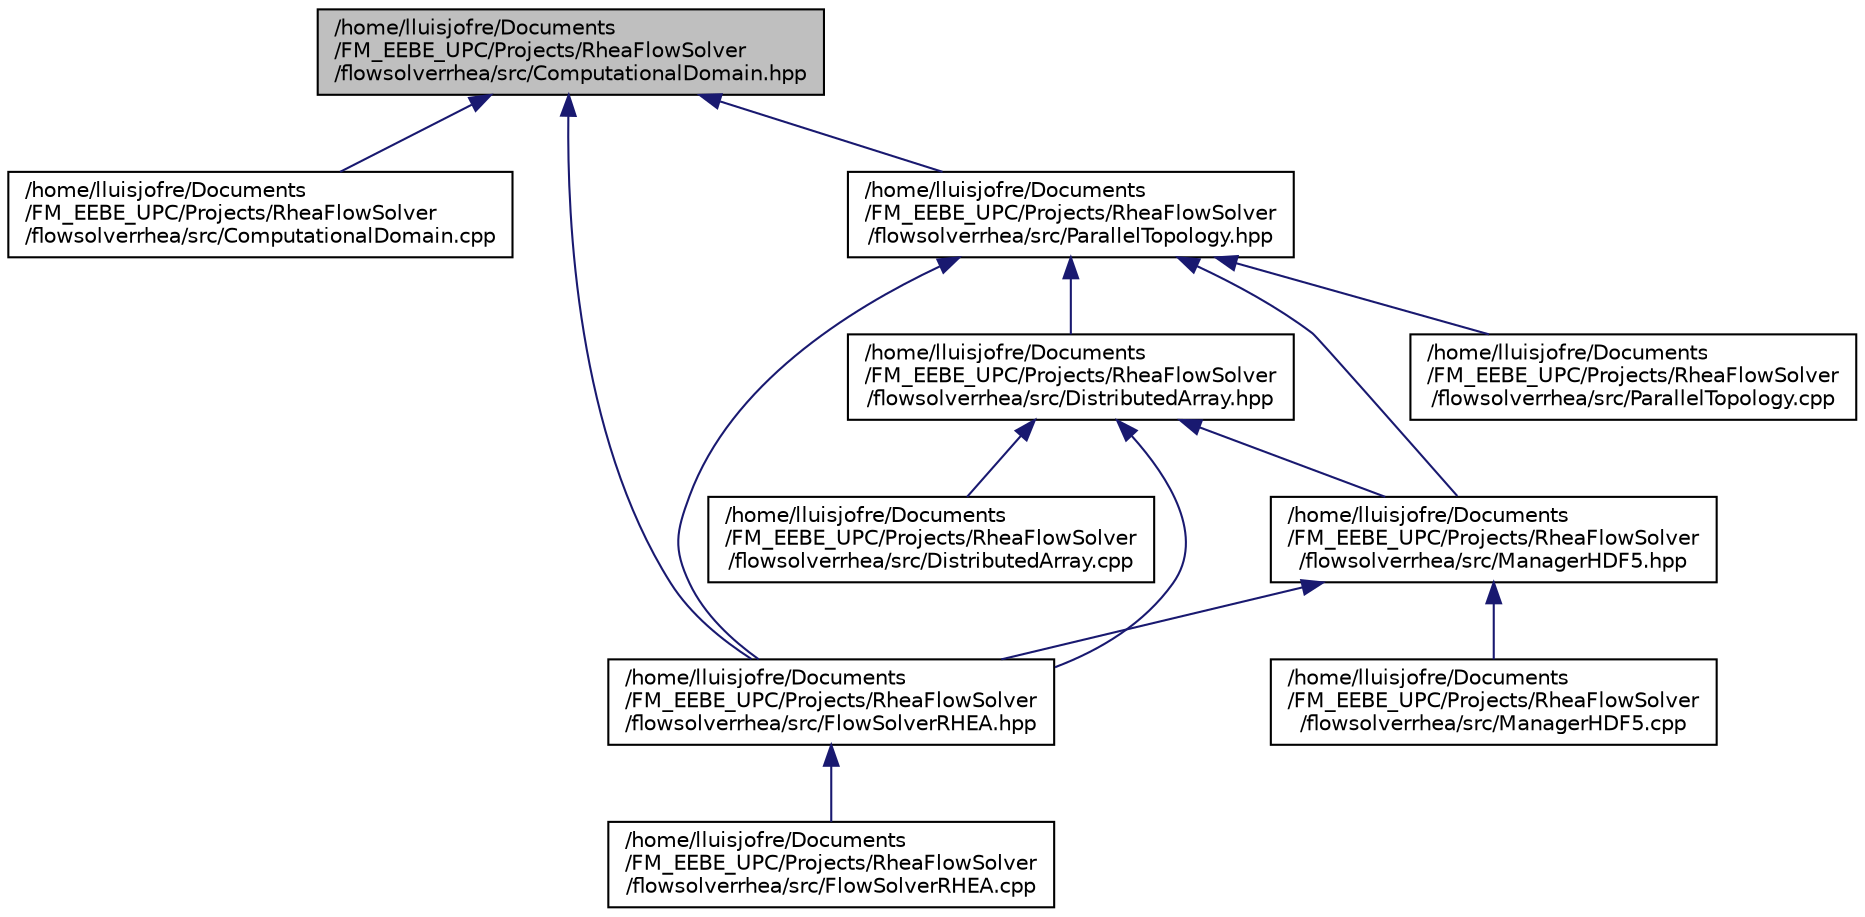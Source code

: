digraph "/home/lluisjofre/Documents/FM_EEBE_UPC/Projects/RheaFlowSolver/flowsolverrhea/src/ComputationalDomain.hpp"
{
  edge [fontname="Helvetica",fontsize="10",labelfontname="Helvetica",labelfontsize="10"];
  node [fontname="Helvetica",fontsize="10",shape=record];
  Node3 [label="/home/lluisjofre/Documents\l/FM_EEBE_UPC/Projects/RheaFlowSolver\l/flowsolverrhea/src/ComputationalDomain.hpp",height=0.2,width=0.4,color="black", fillcolor="grey75", style="filled", fontcolor="black"];
  Node3 -> Node4 [dir="back",color="midnightblue",fontsize="10",style="solid",fontname="Helvetica"];
  Node4 [label="/home/lluisjofre/Documents\l/FM_EEBE_UPC/Projects/RheaFlowSolver\l/flowsolverrhea/src/ComputationalDomain.cpp",height=0.2,width=0.4,color="black", fillcolor="white", style="filled",URL="$ComputationalDomain_8cpp.html"];
  Node3 -> Node5 [dir="back",color="midnightblue",fontsize="10",style="solid",fontname="Helvetica"];
  Node5 [label="/home/lluisjofre/Documents\l/FM_EEBE_UPC/Projects/RheaFlowSolver\l/flowsolverrhea/src/ParallelTopology.hpp",height=0.2,width=0.4,color="black", fillcolor="white", style="filled",URL="$ParallelTopology_8hpp.html"];
  Node5 -> Node6 [dir="back",color="midnightblue",fontsize="10",style="solid",fontname="Helvetica"];
  Node6 [label="/home/lluisjofre/Documents\l/FM_EEBE_UPC/Projects/RheaFlowSolver\l/flowsolverrhea/src/DistributedArray.hpp",height=0.2,width=0.4,color="black", fillcolor="white", style="filled",URL="$DistributedArray_8hpp.html"];
  Node6 -> Node7 [dir="back",color="midnightblue",fontsize="10",style="solid",fontname="Helvetica"];
  Node7 [label="/home/lluisjofre/Documents\l/FM_EEBE_UPC/Projects/RheaFlowSolver\l/flowsolverrhea/src/DistributedArray.cpp",height=0.2,width=0.4,color="black", fillcolor="white", style="filled",URL="$DistributedArray_8cpp.html"];
  Node6 -> Node8 [dir="back",color="midnightblue",fontsize="10",style="solid",fontname="Helvetica"];
  Node8 [label="/home/lluisjofre/Documents\l/FM_EEBE_UPC/Projects/RheaFlowSolver\l/flowsolverrhea/src/FlowSolverRHEA.hpp",height=0.2,width=0.4,color="black", fillcolor="white", style="filled",URL="$FlowSolverRHEA_8hpp.html"];
  Node8 -> Node9 [dir="back",color="midnightblue",fontsize="10",style="solid",fontname="Helvetica"];
  Node9 [label="/home/lluisjofre/Documents\l/FM_EEBE_UPC/Projects/RheaFlowSolver\l/flowsolverrhea/src/FlowSolverRHEA.cpp",height=0.2,width=0.4,color="black", fillcolor="white", style="filled",URL="$FlowSolverRHEA_8cpp.html"];
  Node6 -> Node10 [dir="back",color="midnightblue",fontsize="10",style="solid",fontname="Helvetica"];
  Node10 [label="/home/lluisjofre/Documents\l/FM_EEBE_UPC/Projects/RheaFlowSolver\l/flowsolverrhea/src/ManagerHDF5.hpp",height=0.2,width=0.4,color="black", fillcolor="white", style="filled",URL="$ManagerHDF5_8hpp.html"];
  Node10 -> Node8 [dir="back",color="midnightblue",fontsize="10",style="solid",fontname="Helvetica"];
  Node10 -> Node11 [dir="back",color="midnightblue",fontsize="10",style="solid",fontname="Helvetica"];
  Node11 [label="/home/lluisjofre/Documents\l/FM_EEBE_UPC/Projects/RheaFlowSolver\l/flowsolverrhea/src/ManagerHDF5.cpp",height=0.2,width=0.4,color="black", fillcolor="white", style="filled",URL="$ManagerHDF5_8cpp.html"];
  Node5 -> Node8 [dir="back",color="midnightblue",fontsize="10",style="solid",fontname="Helvetica"];
  Node5 -> Node10 [dir="back",color="midnightblue",fontsize="10",style="solid",fontname="Helvetica"];
  Node5 -> Node12 [dir="back",color="midnightblue",fontsize="10",style="solid",fontname="Helvetica"];
  Node12 [label="/home/lluisjofre/Documents\l/FM_EEBE_UPC/Projects/RheaFlowSolver\l/flowsolverrhea/src/ParallelTopology.cpp",height=0.2,width=0.4,color="black", fillcolor="white", style="filled",URL="$ParallelTopology_8cpp.html"];
  Node3 -> Node8 [dir="back",color="midnightblue",fontsize="10",style="solid",fontname="Helvetica"];
}
